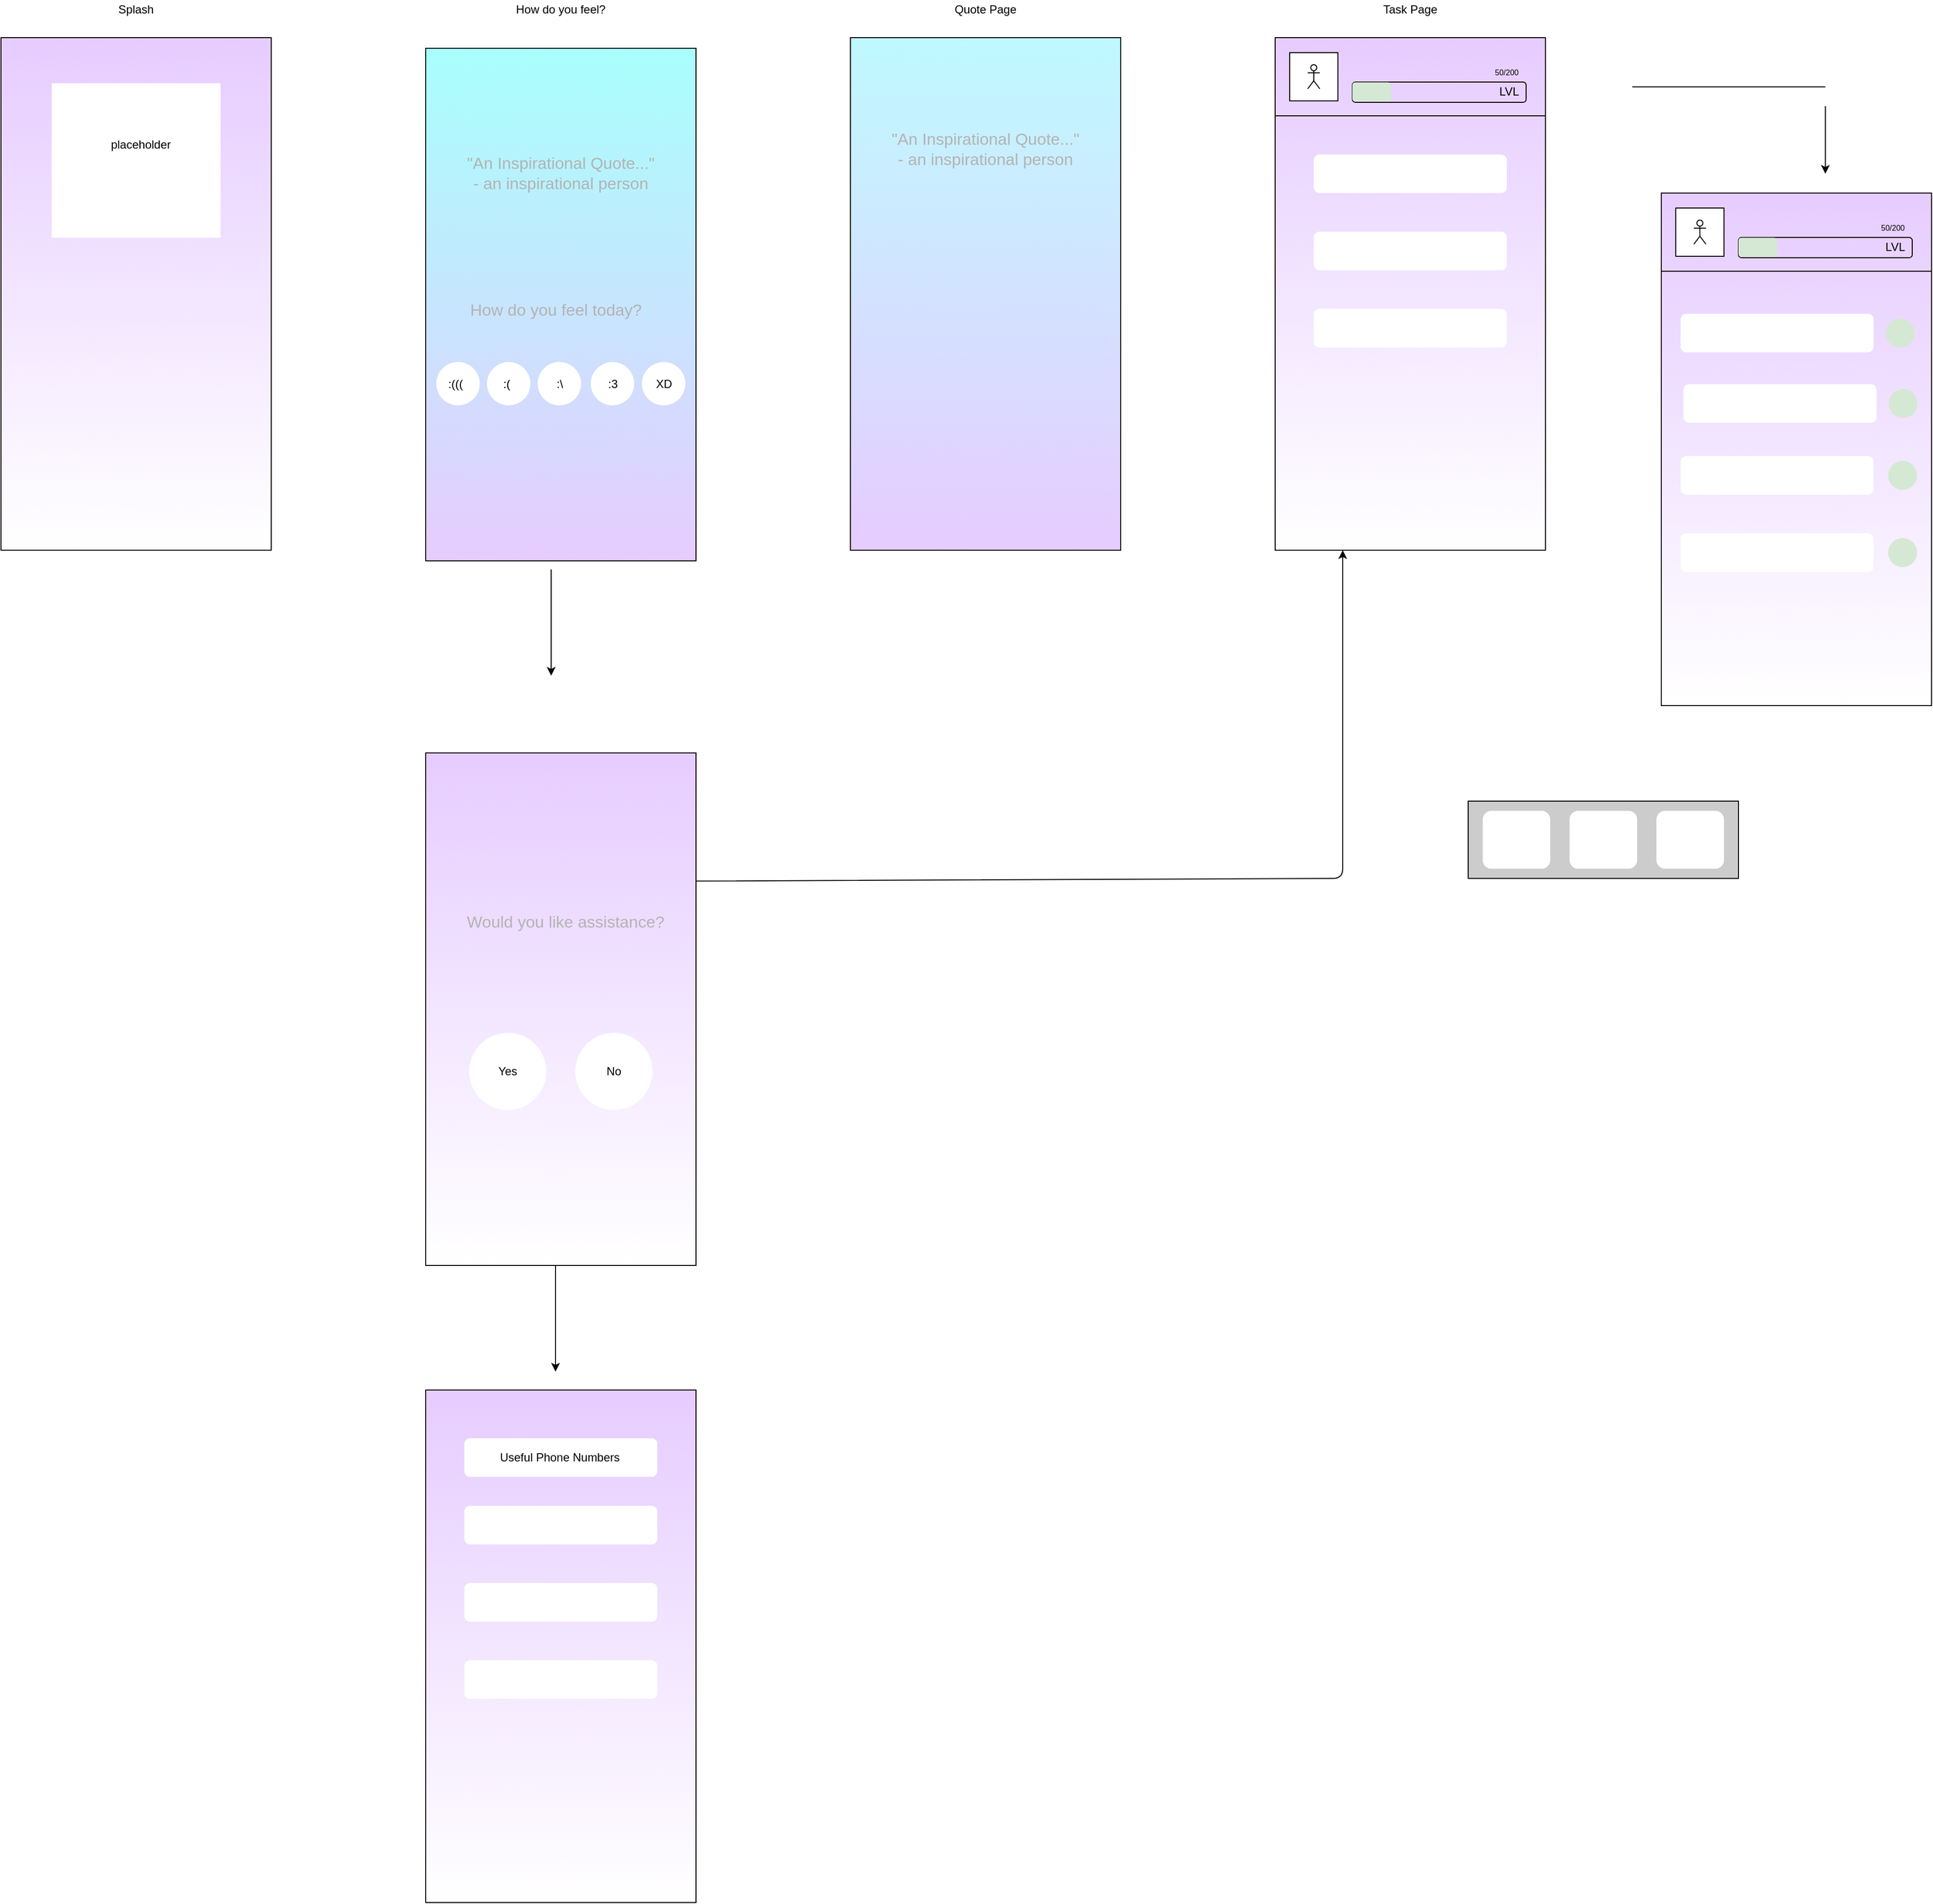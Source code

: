 <mxfile version="15.2.7" type="device"><diagram id="YRgkAbb3Nys_o7lvn9jT" name="Page-1"><mxGraphModel dx="1813" dy="758" grid="1" gridSize="10" guides="1" tooltips="1" connect="1" arrows="1" fold="1" page="1" pageScale="1" pageWidth="1169" pageHeight="827" math="0" shadow="0"><root><mxCell id="0"/><mxCell id="1" parent="0"/><mxCell id="zPuTPYfnhfSHurRMcbCM-2" value="" style="rounded=0;whiteSpace=wrap;html=1;fillColor=#E6CCFF;gradientColor=#ffffff;" parent="1" vertex="1"><mxGeometry x="520" y="860" width="280" height="531" as="geometry"/></mxCell><mxCell id="zPuTPYfnhfSHurRMcbCM-39" value="" style="rounded=0;whiteSpace=wrap;html=1;fillColor=#E6CCFF;gradientColor=#ffffff;" parent="1" vertex="1"><mxGeometry x="1800" y="280" width="280" height="531" as="geometry"/></mxCell><mxCell id="zPuTPYfnhfSHurRMcbCM-4" value="" style="rounded=0;whiteSpace=wrap;html=1;fillColor=#E6CCFF;gradientColor=#ffffff;" parent="1" vertex="1"><mxGeometry x="520" y="1520" width="280" height="531" as="geometry"/></mxCell><mxCell id="zPuTPYfnhfSHurRMcbCM-3" value="" style="rounded=0;whiteSpace=wrap;html=1;fillColor=#E6CCFF;gradientColor=#ffffff;" parent="1" vertex="1"><mxGeometry x="80" y="119" width="280" height="531" as="geometry"/></mxCell><mxCell id="zPuTPYfnhfSHurRMcbCM-1" value="" style="rounded=0;whiteSpace=wrap;html=1;fillColor=#E6CCFF;gradientDirection=north;gradientColor=#BFF9FF;" parent="1" vertex="1"><mxGeometry x="960" y="119" width="280" height="531" as="geometry"/></mxCell><mxCell id="IE7dMCVUD9d3y6NUQeAl-4" value="Splash" style="text;html=1;strokeColor=none;fillColor=none;align=center;verticalAlign=middle;whiteSpace=wrap;rounded=0;" parent="1" vertex="1"><mxGeometry x="145" y="80" width="150" height="20" as="geometry"/></mxCell><mxCell id="IE7dMCVUD9d3y6NUQeAl-7" value="" style="rounded=0;whiteSpace=wrap;html=1;fillColor=#E6CCFF;gradientDirection=north;gradientColor=#A8FFFC;" parent="1" vertex="1"><mxGeometry x="520" y="130" width="280" height="531" as="geometry"/></mxCell><mxCell id="IE7dMCVUD9d3y6NUQeAl-10" value="" style="rounded=0;whiteSpace=wrap;html=1;fillColor=default;strokeColor=none;" parent="1" vertex="1"><mxGeometry x="132.5" y="166.25" width="175" height="160" as="geometry"/></mxCell><mxCell id="IE7dMCVUD9d3y6NUQeAl-11" value="placeholder" style="text;html=1;strokeColor=none;fillColor=none;align=center;verticalAlign=middle;whiteSpace=wrap;rounded=0;" parent="1" vertex="1"><mxGeometry x="170" y="220" width="110" height="20" as="geometry"/></mxCell><mxCell id="IE7dMCVUD9d3y6NUQeAl-12" value="How do you feel?" style="text;html=1;strokeColor=none;fillColor=none;align=center;verticalAlign=middle;whiteSpace=wrap;rounded=0;" parent="1" vertex="1"><mxGeometry x="570" y="80" width="180" height="20" as="geometry"/></mxCell><mxCell id="IE7dMCVUD9d3y6NUQeAl-14" value="" style="ellipse;whiteSpace=wrap;html=1;aspect=fixed;strokeColor=none;" parent="1" vertex="1"><mxGeometry x="531" y="455" width="45" height="45" as="geometry"/></mxCell><mxCell id="IE7dMCVUD9d3y6NUQeAl-23" value="" style="ellipse;whiteSpace=wrap;html=1;aspect=fixed;strokeColor=none;" parent="1" vertex="1"><mxGeometry x="565" y="1150" width="80" height="80" as="geometry"/></mxCell><mxCell id="IE7dMCVUD9d3y6NUQeAl-24" value="" style="ellipse;whiteSpace=wrap;html=1;aspect=fixed;strokeColor=none;" parent="1" vertex="1"><mxGeometry x="675" y="1150" width="80" height="80" as="geometry"/></mxCell><mxCell id="IE7dMCVUD9d3y6NUQeAl-26" value="" style="endArrow=classic;html=1;" parent="1" edge="1"><mxGeometry width="50" height="50" relative="1" as="geometry"><mxPoint x="650" y="670" as="sourcePoint"/><mxPoint x="650" y="780" as="targetPoint"/></mxGeometry></mxCell><mxCell id="IE7dMCVUD9d3y6NUQeAl-27" value="" style="endArrow=classic;html=1;" parent="1" edge="1"><mxGeometry width="50" height="50" relative="1" as="geometry"><mxPoint x="654.5" y="1391" as="sourcePoint"/><mxPoint x="654.5" y="1501" as="targetPoint"/></mxGeometry></mxCell><mxCell id="cOUb73bqv5FOIlY1n4ka-1" value="Yes" style="text;html=1;strokeColor=none;fillColor=none;align=center;verticalAlign=middle;whiteSpace=wrap;rounded=0;" parent="1" vertex="1"><mxGeometry x="585" y="1180" width="40" height="20" as="geometry"/></mxCell><mxCell id="cOUb73bqv5FOIlY1n4ka-2" value="No" style="text;html=1;strokeColor=none;fillColor=none;align=center;verticalAlign=middle;whiteSpace=wrap;rounded=0;" parent="1" vertex="1"><mxGeometry x="695" y="1180" width="40" height="20" as="geometry"/></mxCell><mxCell id="cOUb73bqv5FOIlY1n4ka-4" value="" style="rounded=1;whiteSpace=wrap;html=1;strokeColor=none;" parent="1" vertex="1"><mxGeometry x="560" y="1640" width="200" height="40" as="geometry"/></mxCell><mxCell id="cOUb73bqv5FOIlY1n4ka-5" value="" style="rounded=1;whiteSpace=wrap;html=1;strokeColor=none;" parent="1" vertex="1"><mxGeometry x="560" y="1720" width="200" height="40" as="geometry"/></mxCell><mxCell id="cOUb73bqv5FOIlY1n4ka-6" value="" style="rounded=1;whiteSpace=wrap;html=1;strokeColor=none;" parent="1" vertex="1"><mxGeometry x="560" y="1800" width="200" height="40" as="geometry"/></mxCell><mxCell id="cOUb73bqv5FOIlY1n4ka-7" value="Quote Page" style="text;html=1;strokeColor=none;fillColor=none;align=center;verticalAlign=middle;whiteSpace=wrap;rounded=0;" parent="1" vertex="1"><mxGeometry x="1035" y="80" width="130" height="20" as="geometry"/></mxCell><mxCell id="cOUb73bqv5FOIlY1n4ka-8" value="&lt;font style=&quot;font-size: 17px&quot; color=&quot;#b3b3b3&quot;&gt;&quot;An Inspirational Quote...&quot;&lt;br&gt;- an inspirational person&lt;/font&gt;" style="text;html=1;strokeColor=none;fillColor=none;align=center;verticalAlign=middle;whiteSpace=wrap;rounded=0;" parent="1" vertex="1"><mxGeometry x="995" y="190" width="210" height="90" as="geometry"/></mxCell><mxCell id="cOUb73bqv5FOIlY1n4ka-9" value="Task Page" style="text;html=1;strokeColor=none;fillColor=none;align=center;verticalAlign=middle;whiteSpace=wrap;rounded=0;" parent="1" vertex="1"><mxGeometry x="1415" y="80" width="250" height="20" as="geometry"/></mxCell><mxCell id="zPuTPYfnhfSHurRMcbCM-12" value="" style="rounded=0;whiteSpace=wrap;html=1;fillColor=#E6CCFF;gradientColor=#ffffff;" parent="1" vertex="1"><mxGeometry x="1400" y="119" width="280" height="531" as="geometry"/></mxCell><mxCell id="zPuTPYfnhfSHurRMcbCM-13" value="" style="rounded=0;whiteSpace=wrap;html=1;strokeColor=default;fillColor=none;" parent="1" vertex="1"><mxGeometry x="1400" y="119" width="280" height="81" as="geometry"/></mxCell><mxCell id="zPuTPYfnhfSHurRMcbCM-15" value="" style="whiteSpace=wrap;html=1;aspect=fixed;strokeColor=default;fillColor=default;gradientColor=none;" parent="1" vertex="1"><mxGeometry x="1415" y="134.5" width="50" height="50" as="geometry"/></mxCell><mxCell id="zPuTPYfnhfSHurRMcbCM-17" value="LVL" style="text;html=1;strokeColor=none;fillColor=none;align=center;verticalAlign=middle;whiteSpace=wrap;rounded=0;" parent="1" vertex="1"><mxGeometry x="1625" y="164.75" width="35" height="20.5" as="geometry"/></mxCell><mxCell id="zPuTPYfnhfSHurRMcbCM-19" value="" style="shape=umlActor;verticalLabelPosition=bottom;verticalAlign=top;html=1;outlineConnect=0;strokeColor=default;fillColor=none;gradientColor=none;" parent="1" vertex="1"><mxGeometry x="1433.75" y="147" width="12.5" height="25" as="geometry"/></mxCell><mxCell id="zPuTPYfnhfSHurRMcbCM-23" value="" style="rounded=1;whiteSpace=wrap;html=1;strokeColor=none;" parent="1" vertex="1"><mxGeometry x="1440" y="240" width="200" height="40" as="geometry"/></mxCell><mxCell id="zPuTPYfnhfSHurRMcbCM-24" value="" style="rounded=1;whiteSpace=wrap;html=1;strokeColor=none;" parent="1" vertex="1"><mxGeometry x="1440" y="320" width="200" height="40" as="geometry"/></mxCell><mxCell id="zPuTPYfnhfSHurRMcbCM-25" value="" style="rounded=1;whiteSpace=wrap;html=1;strokeColor=none;" parent="1" vertex="1"><mxGeometry x="1440" y="400" width="200" height="40" as="geometry"/></mxCell><mxCell id="zPuTPYfnhfSHurRMcbCM-28" value="" style="rounded=1;whiteSpace=wrap;html=1;strokeColor=default;fillColor=none;gradientColor=none;" parent="1" vertex="1"><mxGeometry x="1480" y="165" width="180" height="21" as="geometry"/></mxCell><mxCell id="zPuTPYfnhfSHurRMcbCM-29" value="" style="rounded=1;whiteSpace=wrap;html=1;strokeColor=none;fillColor=#d5e8d4;" parent="1" vertex="1"><mxGeometry x="1480" y="165.25" width="40" height="20" as="geometry"/></mxCell><mxCell id="zPuTPYfnhfSHurRMcbCM-31" value="&lt;font style=&quot;font-size: 8px&quot;&gt;50/200&lt;/font&gt;" style="text;html=1;strokeColor=none;fillColor=none;align=center;verticalAlign=middle;whiteSpace=wrap;rounded=0;" parent="1" vertex="1"><mxGeometry x="1620" y="147" width="40" height="14.75" as="geometry"/></mxCell><mxCell id="zPuTPYfnhfSHurRMcbCM-33" value="" style="rounded=0;whiteSpace=wrap;html=1;strokeColor=default;fillColor=#CCCCCC;gradientColor=none;glass=0;shadow=0;sketch=0;" parent="1" vertex="1"><mxGeometry x="1600" y="910" width="280" height="80" as="geometry"/></mxCell><mxCell id="zPuTPYfnhfSHurRMcbCM-34" value="" style="rounded=1;whiteSpace=wrap;html=1;shadow=0;glass=0;sketch=0;strokeColor=none;" parent="1" vertex="1"><mxGeometry x="1615" y="920" width="70" height="60" as="geometry"/></mxCell><mxCell id="zPuTPYfnhfSHurRMcbCM-35" value="" style="rounded=1;whiteSpace=wrap;html=1;shadow=0;glass=0;sketch=0;strokeColor=none;" parent="1" vertex="1"><mxGeometry x="1705" y="920" width="70" height="60" as="geometry"/></mxCell><mxCell id="zPuTPYfnhfSHurRMcbCM-37" value="" style="rounded=1;whiteSpace=wrap;html=1;shadow=0;glass=0;sketch=0;strokeColor=none;" parent="1" vertex="1"><mxGeometry x="1795" y="920" width="70" height="60" as="geometry"/></mxCell><mxCell id="zPuTPYfnhfSHurRMcbCM-40" value="" style="rounded=0;whiteSpace=wrap;html=1;strokeColor=default;fillColor=none;" parent="1" vertex="1"><mxGeometry x="1800" y="280" width="280" height="81" as="geometry"/></mxCell><mxCell id="zPuTPYfnhfSHurRMcbCM-41" value="" style="whiteSpace=wrap;html=1;aspect=fixed;strokeColor=default;fillColor=default;gradientColor=none;" parent="1" vertex="1"><mxGeometry x="1815" y="295.5" width="50" height="50" as="geometry"/></mxCell><mxCell id="zPuTPYfnhfSHurRMcbCM-42" value="LVL" style="text;html=1;strokeColor=none;fillColor=none;align=center;verticalAlign=middle;whiteSpace=wrap;rounded=0;" parent="1" vertex="1"><mxGeometry x="2025" y="325.75" width="35" height="20.5" as="geometry"/></mxCell><mxCell id="zPuTPYfnhfSHurRMcbCM-43" value="" style="shape=umlActor;verticalLabelPosition=bottom;verticalAlign=top;html=1;outlineConnect=0;strokeColor=default;fillColor=none;gradientColor=none;" parent="1" vertex="1"><mxGeometry x="1833.75" y="308" width="12.5" height="25" as="geometry"/></mxCell><mxCell id="zPuTPYfnhfSHurRMcbCM-44" value="" style="rounded=1;whiteSpace=wrap;html=1;strokeColor=none;" parent="1" vertex="1"><mxGeometry x="1823" y="478" width="200" height="40" as="geometry"/></mxCell><mxCell id="zPuTPYfnhfSHurRMcbCM-45" value="" style="rounded=1;whiteSpace=wrap;html=1;strokeColor=none;" parent="1" vertex="1"><mxGeometry x="1820" y="552.5" width="200" height="40" as="geometry"/></mxCell><mxCell id="zPuTPYfnhfSHurRMcbCM-46" value="" style="rounded=1;whiteSpace=wrap;html=1;strokeColor=none;" parent="1" vertex="1"><mxGeometry x="1820" y="632.5" width="200" height="40" as="geometry"/></mxCell><mxCell id="zPuTPYfnhfSHurRMcbCM-47" value="" style="rounded=1;whiteSpace=wrap;html=1;strokeColor=default;fillColor=none;gradientColor=none;" parent="1" vertex="1"><mxGeometry x="1880" y="326" width="180" height="21" as="geometry"/></mxCell><mxCell id="zPuTPYfnhfSHurRMcbCM-48" value="" style="rounded=1;whiteSpace=wrap;html=1;strokeColor=none;fillColor=#d5e8d4;" parent="1" vertex="1"><mxGeometry x="1880" y="326.25" width="40" height="20" as="geometry"/></mxCell><mxCell id="zPuTPYfnhfSHurRMcbCM-49" value="&lt;font style=&quot;font-size: 8px&quot;&gt;50/200&lt;/font&gt;" style="text;html=1;strokeColor=none;fillColor=none;align=center;verticalAlign=middle;whiteSpace=wrap;rounded=0;" parent="1" vertex="1"><mxGeometry x="2020" y="308" width="40" height="14.75" as="geometry"/></mxCell><mxCell id="zPuTPYfnhfSHurRMcbCM-62" value="" style="endArrow=none;html=1;" parent="1" edge="1"><mxGeometry width="50" height="50" relative="1" as="geometry"><mxPoint x="1770" y="170" as="sourcePoint"/><mxPoint x="1970" y="170" as="targetPoint"/></mxGeometry></mxCell><mxCell id="zPuTPYfnhfSHurRMcbCM-63" value="" style="endArrow=classic;html=1;" parent="1" edge="1"><mxGeometry width="50" height="50" relative="1" as="geometry"><mxPoint x="1970" y="190" as="sourcePoint"/><mxPoint x="1970" y="260" as="targetPoint"/></mxGeometry></mxCell><mxCell id="zPuTPYfnhfSHurRMcbCM-65" value="" style="ellipse;whiteSpace=wrap;html=1;aspect=fixed;rounded=0;shadow=0;glass=0;sketch=0;strokeColor=none;fillColor=#d5e8d4;" parent="1" vertex="1"><mxGeometry x="2035" y="637.5" width="30" height="30" as="geometry"/></mxCell><mxCell id="zPuTPYfnhfSHurRMcbCM-66" value="" style="ellipse;whiteSpace=wrap;html=1;aspect=fixed;rounded=0;shadow=0;glass=0;sketch=0;strokeColor=none;fillColor=#d5e8d4;" parent="1" vertex="1"><mxGeometry x="2035" y="557.5" width="30" height="30" as="geometry"/></mxCell><mxCell id="zPuTPYfnhfSHurRMcbCM-67" value="" style="ellipse;whiteSpace=wrap;html=1;aspect=fixed;rounded=0;shadow=0;glass=0;sketch=0;strokeColor=none;fillColor=#d5e8d4;" parent="1" vertex="1"><mxGeometry x="2035.5" y="483" width="30" height="30" as="geometry"/></mxCell><mxCell id="zPuTPYfnhfSHurRMcbCM-68" value="" style="rounded=1;whiteSpace=wrap;html=1;strokeColor=none;" parent="1" vertex="1"><mxGeometry x="1820" y="405" width="200" height="40" as="geometry"/></mxCell><mxCell id="zPuTPYfnhfSHurRMcbCM-69" value="" style="ellipse;whiteSpace=wrap;html=1;aspect=fixed;rounded=0;shadow=0;glass=0;sketch=0;strokeColor=none;fillColor=#d5e8d4;" parent="1" vertex="1"><mxGeometry x="2032.5" y="410" width="30" height="30" as="geometry"/></mxCell><mxCell id="zPuTPYfnhfSHurRMcbCM-75" value="&lt;font style=&quot;font-size: 17px&quot; color=&quot;#b3b3b3&quot;&gt;&quot;An Inspirational Quote...&quot;&lt;br&gt;- an inspirational person&lt;/font&gt;" style="text;html=1;strokeColor=none;fillColor=none;align=center;verticalAlign=middle;whiteSpace=wrap;rounded=0;" parent="1" vertex="1"><mxGeometry x="555" y="195" width="210" height="130" as="geometry"/></mxCell><mxCell id="zPuTPYfnhfSHurRMcbCM-81" value="" style="ellipse;whiteSpace=wrap;html=1;aspect=fixed;strokeColor=none;" parent="1" vertex="1"><mxGeometry x="583.5" y="455" width="45" height="45" as="geometry"/></mxCell><mxCell id="zPuTPYfnhfSHurRMcbCM-82" value="" style="ellipse;whiteSpace=wrap;html=1;aspect=fixed;strokeColor=none;" parent="1" vertex="1"><mxGeometry x="636" y="455" width="45" height="45" as="geometry"/></mxCell><mxCell id="zPuTPYfnhfSHurRMcbCM-83" value="" style="ellipse;whiteSpace=wrap;html=1;aspect=fixed;strokeColor=none;" parent="1" vertex="1"><mxGeometry x="691" y="455" width="45" height="45" as="geometry"/></mxCell><mxCell id="zPuTPYfnhfSHurRMcbCM-84" value="" style="ellipse;whiteSpace=wrap;html=1;aspect=fixed;strokeColor=none;" parent="1" vertex="1"><mxGeometry x="744" y="455" width="45" height="45" as="geometry"/></mxCell><mxCell id="zPuTPYfnhfSHurRMcbCM-85" value="XD" style="text;html=1;strokeColor=none;fillColor=none;align=center;verticalAlign=middle;whiteSpace=wrap;rounded=0;shadow=0;glass=0;sketch=0;" parent="1" vertex="1"><mxGeometry x="746.5" y="467.5" width="40" height="20" as="geometry"/></mxCell><mxCell id="zPuTPYfnhfSHurRMcbCM-86" value=":3" style="text;html=1;strokeColor=none;fillColor=none;align=center;verticalAlign=middle;whiteSpace=wrap;rounded=0;shadow=0;glass=0;sketch=0;" parent="1" vertex="1"><mxGeometry x="693.5" y="467.5" width="40" height="20" as="geometry"/></mxCell><mxCell id="zPuTPYfnhfSHurRMcbCM-87" value=":\" style="text;html=1;strokeColor=none;fillColor=none;align=center;verticalAlign=middle;whiteSpace=wrap;rounded=0;shadow=0;glass=0;sketch=0;" parent="1" vertex="1"><mxGeometry x="638.5" y="467.5" width="40" height="20" as="geometry"/></mxCell><mxCell id="zPuTPYfnhfSHurRMcbCM-88" value=":(" style="text;html=1;strokeColor=none;fillColor=none;align=center;verticalAlign=middle;whiteSpace=wrap;rounded=0;shadow=0;glass=0;sketch=0;" parent="1" vertex="1"><mxGeometry x="584" y="467.5" width="40" height="20" as="geometry"/></mxCell><mxCell id="zPuTPYfnhfSHurRMcbCM-89" value=":(((" style="text;html=1;strokeColor=none;fillColor=none;align=center;verticalAlign=middle;whiteSpace=wrap;rounded=0;shadow=0;glass=0;sketch=0;" parent="1" vertex="1"><mxGeometry x="531" y="467.5" width="40" height="20" as="geometry"/></mxCell><mxCell id="zPuTPYfnhfSHurRMcbCM-90" value="&lt;font color=&quot;#b3b3b3&quot;&gt;&lt;span style=&quot;font-size: 17px&quot;&gt;Would you like assistance?&lt;/span&gt;&lt;/font&gt;" style="text;html=1;strokeColor=none;fillColor=none;align=center;verticalAlign=middle;whiteSpace=wrap;rounded=0;" parent="1" vertex="1"><mxGeometry x="560" y="980" width="210" height="112" as="geometry"/></mxCell><mxCell id="zPuTPYfnhfSHurRMcbCM-92" value="" style="endArrow=classic;html=1;entryX=0.25;entryY=1;entryDx=0;entryDy=0;exitX=1;exitY=0.25;exitDx=0;exitDy=0;" parent="1" source="zPuTPYfnhfSHurRMcbCM-2" target="zPuTPYfnhfSHurRMcbCM-12" edge="1"><mxGeometry width="50" height="50" relative="1" as="geometry"><mxPoint x="840" y="1080" as="sourcePoint"/><mxPoint x="1190" y="1080" as="targetPoint"/><Array as="points"><mxPoint x="1470" y="990"/></Array></mxGeometry></mxCell><mxCell id="zPuTPYfnhfSHurRMcbCM-94" value="&lt;font color=&quot;#b3b3b3&quot;&gt;&lt;span style=&quot;font-size: 17px&quot;&gt;How do you feel today?&lt;/span&gt;&lt;/font&gt;" style="text;html=1;strokeColor=none;fillColor=none;align=center;verticalAlign=middle;whiteSpace=wrap;rounded=0;" parent="1" vertex="1"><mxGeometry x="550" y="384.75" width="210" height="35" as="geometry"/></mxCell><mxCell id="cOUb73bqv5FOIlY1n4ka-3" value="" style="rounded=1;whiteSpace=wrap;html=1;strokeColor=none;" parent="1" vertex="1"><mxGeometry x="560" y="1570" width="200" height="40" as="geometry"/></mxCell><mxCell id="IE7dMCVUD9d3y6NUQeAl-28" value="Useful Phone Numbers" style="text;html=1;strokeColor=none;fillColor=none;align=center;verticalAlign=middle;whiteSpace=wrap;rounded=0;" parent="1" vertex="1"><mxGeometry x="569" y="1580" width="180" height="20" as="geometry"/></mxCell></root></mxGraphModel></diagram></mxfile>